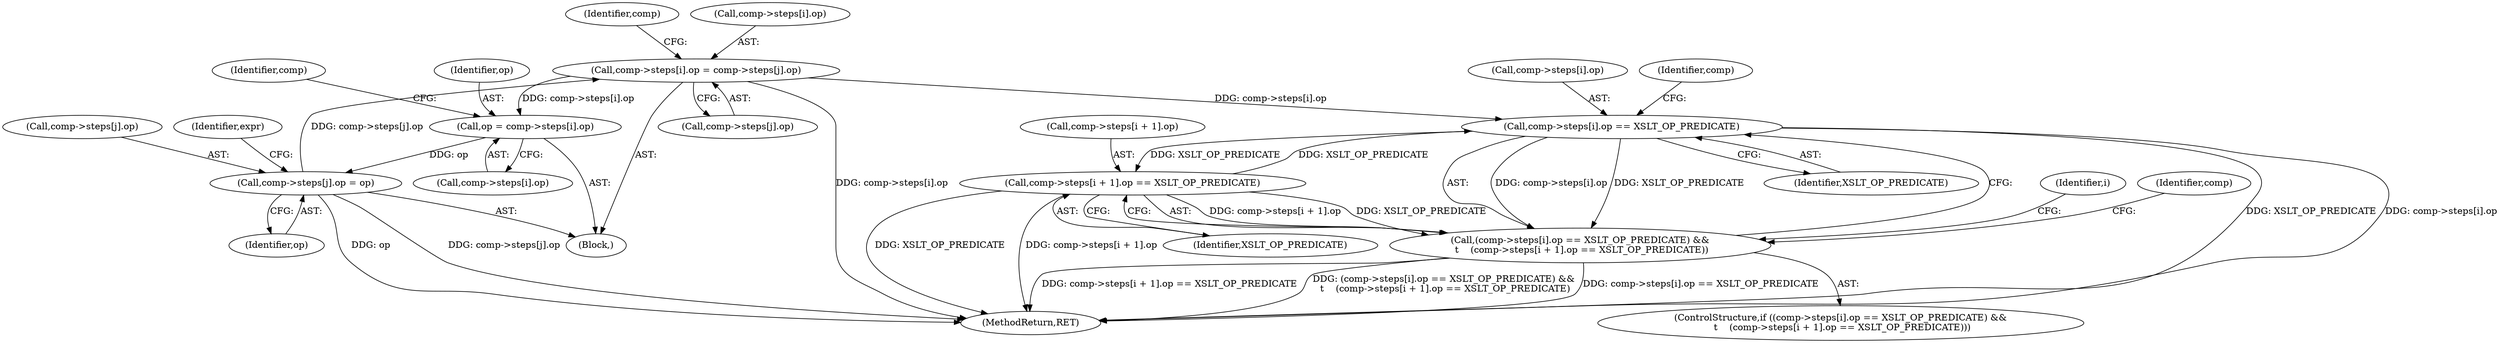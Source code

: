 digraph "1_Chrome_96dbafe288dbe2f0cc45fa3c39daf6d0c37acbab_26@del" {
"1000417" [label="(Call,comp->steps[i].op == XSLT_OP_PREDICATE)"];
"1000234" [label="(Call,comp->steps[i].op = comp->steps[j].op)"];
"1000249" [label="(Call,comp->steps[j].op = op)"];
"1000225" [label="(Call,op = comp->steps[i].op)"];
"1000426" [label="(Call,comp->steps[i + 1].op == XSLT_OP_PREDICATE)"];
"1000417" [label="(Call,comp->steps[i].op == XSLT_OP_PREDICATE)"];
"1000416" [label="(Call,(comp->steps[i].op == XSLT_OP_PREDICATE) &&\n \t    (comp->steps[i + 1].op == XSLT_OP_PREDICATE))"];
"1000234" [label="(Call,comp->steps[i].op = comp->steps[j].op)"];
"1000253" [label="(Identifier,comp)"];
"1000121" [label="(Block,)"];
"1000238" [label="(Identifier,comp)"];
"1000430" [label="(Identifier,comp)"];
"1000257" [label="(Identifier,op)"];
"1000417" [label="(Call,comp->steps[i].op == XSLT_OP_PREDICATE)"];
"1000413" [label="(Identifier,i)"];
"1000436" [label="(Identifier,XSLT_OP_PREDICATE)"];
"1000425" [label="(Identifier,XSLT_OP_PREDICATE)"];
"1000249" [label="(Call,comp->steps[j].op = op)"];
"1000426" [label="(Call,comp->steps[i + 1].op == XSLT_OP_PREDICATE)"];
"1000259" [label="(Identifier,expr)"];
"1000250" [label="(Call,comp->steps[j].op)"];
"1000440" [label="(Identifier,comp)"];
"1000225" [label="(Call,op = comp->steps[i].op)"];
"1000235" [label="(Call,comp->steps[i].op)"];
"1000415" [label="(ControlStructure,if ((comp->steps[i].op == XSLT_OP_PREDICATE) &&\n \t    (comp->steps[i + 1].op == XSLT_OP_PREDICATE)))"];
"1000226" [label="(Identifier,op)"];
"1000242" [label="(Call,comp->steps[j].op)"];
"1000418" [label="(Call,comp->steps[i].op)"];
"1000416" [label="(Call,(comp->steps[i].op == XSLT_OP_PREDICATE) &&\n \t    (comp->steps[i + 1].op == XSLT_OP_PREDICATE))"];
"1000427" [label="(Call,comp->steps[i + 1].op)"];
"1000227" [label="(Call,comp->steps[i].op)"];
"1000478" [label="(MethodReturn,RET)"];
"1000417" -> "1000416"  [label="AST: "];
"1000417" -> "1000425"  [label="CFG: "];
"1000418" -> "1000417"  [label="AST: "];
"1000425" -> "1000417"  [label="AST: "];
"1000430" -> "1000417"  [label="CFG: "];
"1000416" -> "1000417"  [label="CFG: "];
"1000417" -> "1000478"  [label="DDG: XSLT_OP_PREDICATE"];
"1000417" -> "1000478"  [label="DDG: comp->steps[i].op"];
"1000417" -> "1000416"  [label="DDG: comp->steps[i].op"];
"1000417" -> "1000416"  [label="DDG: XSLT_OP_PREDICATE"];
"1000234" -> "1000417"  [label="DDG: comp->steps[i].op"];
"1000426" -> "1000417"  [label="DDG: XSLT_OP_PREDICATE"];
"1000417" -> "1000426"  [label="DDG: XSLT_OP_PREDICATE"];
"1000234" -> "1000121"  [label="AST: "];
"1000234" -> "1000242"  [label="CFG: "];
"1000235" -> "1000234"  [label="AST: "];
"1000242" -> "1000234"  [label="AST: "];
"1000253" -> "1000234"  [label="CFG: "];
"1000234" -> "1000478"  [label="DDG: comp->steps[i].op"];
"1000234" -> "1000225"  [label="DDG: comp->steps[i].op"];
"1000249" -> "1000234"  [label="DDG: comp->steps[j].op"];
"1000249" -> "1000121"  [label="AST: "];
"1000249" -> "1000257"  [label="CFG: "];
"1000250" -> "1000249"  [label="AST: "];
"1000257" -> "1000249"  [label="AST: "];
"1000259" -> "1000249"  [label="CFG: "];
"1000249" -> "1000478"  [label="DDG: comp->steps[j].op"];
"1000249" -> "1000478"  [label="DDG: op"];
"1000225" -> "1000249"  [label="DDG: op"];
"1000225" -> "1000121"  [label="AST: "];
"1000225" -> "1000227"  [label="CFG: "];
"1000226" -> "1000225"  [label="AST: "];
"1000227" -> "1000225"  [label="AST: "];
"1000238" -> "1000225"  [label="CFG: "];
"1000426" -> "1000416"  [label="AST: "];
"1000426" -> "1000436"  [label="CFG: "];
"1000427" -> "1000426"  [label="AST: "];
"1000436" -> "1000426"  [label="AST: "];
"1000416" -> "1000426"  [label="CFG: "];
"1000426" -> "1000478"  [label="DDG: XSLT_OP_PREDICATE"];
"1000426" -> "1000478"  [label="DDG: comp->steps[i + 1].op"];
"1000426" -> "1000416"  [label="DDG: comp->steps[i + 1].op"];
"1000426" -> "1000416"  [label="DDG: XSLT_OP_PREDICATE"];
"1000416" -> "1000415"  [label="AST: "];
"1000440" -> "1000416"  [label="CFG: "];
"1000413" -> "1000416"  [label="CFG: "];
"1000416" -> "1000478"  [label="DDG: comp->steps[i + 1].op == XSLT_OP_PREDICATE"];
"1000416" -> "1000478"  [label="DDG: (comp->steps[i].op == XSLT_OP_PREDICATE) &&\n \t    (comp->steps[i + 1].op == XSLT_OP_PREDICATE)"];
"1000416" -> "1000478"  [label="DDG: comp->steps[i].op == XSLT_OP_PREDICATE"];
}

